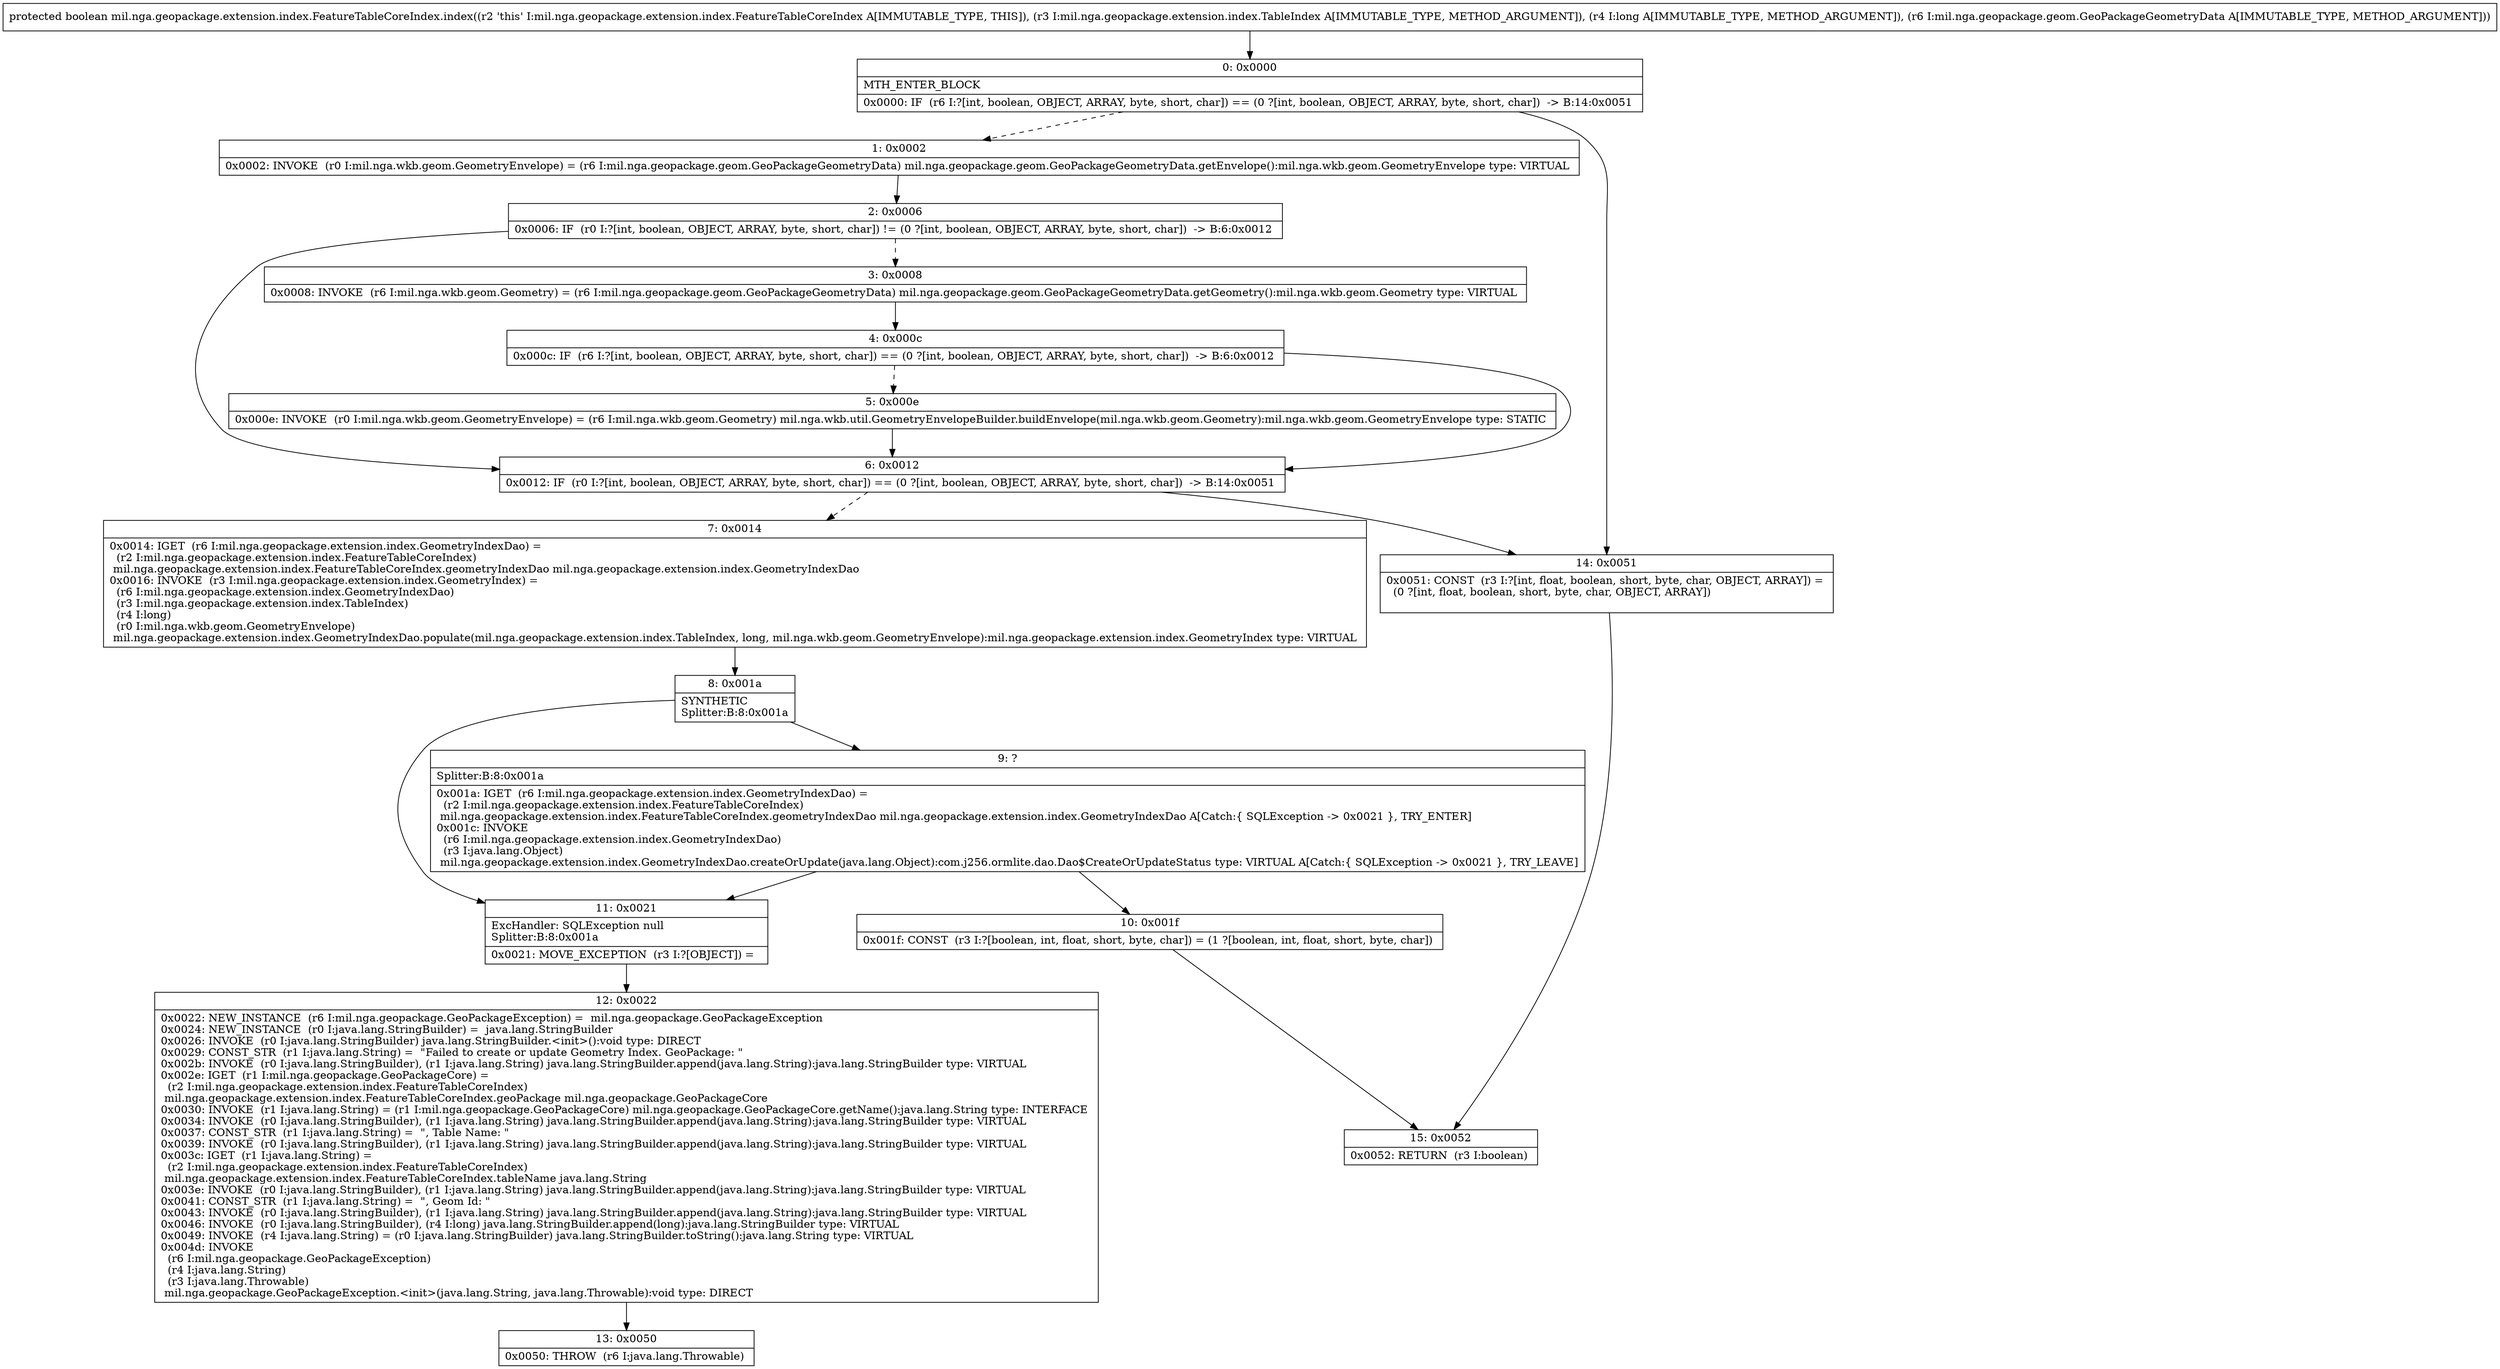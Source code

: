 digraph "CFG formil.nga.geopackage.extension.index.FeatureTableCoreIndex.index(Lmil\/nga\/geopackage\/extension\/index\/TableIndex;JLmil\/nga\/geopackage\/geom\/GeoPackageGeometryData;)Z" {
Node_0 [shape=record,label="{0\:\ 0x0000|MTH_ENTER_BLOCK\l|0x0000: IF  (r6 I:?[int, boolean, OBJECT, ARRAY, byte, short, char]) == (0 ?[int, boolean, OBJECT, ARRAY, byte, short, char])  \-\> B:14:0x0051 \l}"];
Node_1 [shape=record,label="{1\:\ 0x0002|0x0002: INVOKE  (r0 I:mil.nga.wkb.geom.GeometryEnvelope) = (r6 I:mil.nga.geopackage.geom.GeoPackageGeometryData) mil.nga.geopackage.geom.GeoPackageGeometryData.getEnvelope():mil.nga.wkb.geom.GeometryEnvelope type: VIRTUAL \l}"];
Node_2 [shape=record,label="{2\:\ 0x0006|0x0006: IF  (r0 I:?[int, boolean, OBJECT, ARRAY, byte, short, char]) != (0 ?[int, boolean, OBJECT, ARRAY, byte, short, char])  \-\> B:6:0x0012 \l}"];
Node_3 [shape=record,label="{3\:\ 0x0008|0x0008: INVOKE  (r6 I:mil.nga.wkb.geom.Geometry) = (r6 I:mil.nga.geopackage.geom.GeoPackageGeometryData) mil.nga.geopackage.geom.GeoPackageGeometryData.getGeometry():mil.nga.wkb.geom.Geometry type: VIRTUAL \l}"];
Node_4 [shape=record,label="{4\:\ 0x000c|0x000c: IF  (r6 I:?[int, boolean, OBJECT, ARRAY, byte, short, char]) == (0 ?[int, boolean, OBJECT, ARRAY, byte, short, char])  \-\> B:6:0x0012 \l}"];
Node_5 [shape=record,label="{5\:\ 0x000e|0x000e: INVOKE  (r0 I:mil.nga.wkb.geom.GeometryEnvelope) = (r6 I:mil.nga.wkb.geom.Geometry) mil.nga.wkb.util.GeometryEnvelopeBuilder.buildEnvelope(mil.nga.wkb.geom.Geometry):mil.nga.wkb.geom.GeometryEnvelope type: STATIC \l}"];
Node_6 [shape=record,label="{6\:\ 0x0012|0x0012: IF  (r0 I:?[int, boolean, OBJECT, ARRAY, byte, short, char]) == (0 ?[int, boolean, OBJECT, ARRAY, byte, short, char])  \-\> B:14:0x0051 \l}"];
Node_7 [shape=record,label="{7\:\ 0x0014|0x0014: IGET  (r6 I:mil.nga.geopackage.extension.index.GeometryIndexDao) = \l  (r2 I:mil.nga.geopackage.extension.index.FeatureTableCoreIndex)\l mil.nga.geopackage.extension.index.FeatureTableCoreIndex.geometryIndexDao mil.nga.geopackage.extension.index.GeometryIndexDao \l0x0016: INVOKE  (r3 I:mil.nga.geopackage.extension.index.GeometryIndex) = \l  (r6 I:mil.nga.geopackage.extension.index.GeometryIndexDao)\l  (r3 I:mil.nga.geopackage.extension.index.TableIndex)\l  (r4 I:long)\l  (r0 I:mil.nga.wkb.geom.GeometryEnvelope)\l mil.nga.geopackage.extension.index.GeometryIndexDao.populate(mil.nga.geopackage.extension.index.TableIndex, long, mil.nga.wkb.geom.GeometryEnvelope):mil.nga.geopackage.extension.index.GeometryIndex type: VIRTUAL \l}"];
Node_8 [shape=record,label="{8\:\ 0x001a|SYNTHETIC\lSplitter:B:8:0x001a\l}"];
Node_9 [shape=record,label="{9\:\ ?|Splitter:B:8:0x001a\l|0x001a: IGET  (r6 I:mil.nga.geopackage.extension.index.GeometryIndexDao) = \l  (r2 I:mil.nga.geopackage.extension.index.FeatureTableCoreIndex)\l mil.nga.geopackage.extension.index.FeatureTableCoreIndex.geometryIndexDao mil.nga.geopackage.extension.index.GeometryIndexDao A[Catch:\{ SQLException \-\> 0x0021 \}, TRY_ENTER]\l0x001c: INVOKE  \l  (r6 I:mil.nga.geopackage.extension.index.GeometryIndexDao)\l  (r3 I:java.lang.Object)\l mil.nga.geopackage.extension.index.GeometryIndexDao.createOrUpdate(java.lang.Object):com.j256.ormlite.dao.Dao$CreateOrUpdateStatus type: VIRTUAL A[Catch:\{ SQLException \-\> 0x0021 \}, TRY_LEAVE]\l}"];
Node_10 [shape=record,label="{10\:\ 0x001f|0x001f: CONST  (r3 I:?[boolean, int, float, short, byte, char]) = (1 ?[boolean, int, float, short, byte, char]) \l}"];
Node_11 [shape=record,label="{11\:\ 0x0021|ExcHandler: SQLException null\lSplitter:B:8:0x001a\l|0x0021: MOVE_EXCEPTION  (r3 I:?[OBJECT]) =  \l}"];
Node_12 [shape=record,label="{12\:\ 0x0022|0x0022: NEW_INSTANCE  (r6 I:mil.nga.geopackage.GeoPackageException) =  mil.nga.geopackage.GeoPackageException \l0x0024: NEW_INSTANCE  (r0 I:java.lang.StringBuilder) =  java.lang.StringBuilder \l0x0026: INVOKE  (r0 I:java.lang.StringBuilder) java.lang.StringBuilder.\<init\>():void type: DIRECT \l0x0029: CONST_STR  (r1 I:java.lang.String) =  \"Failed to create or update Geometry Index. GeoPackage: \" \l0x002b: INVOKE  (r0 I:java.lang.StringBuilder), (r1 I:java.lang.String) java.lang.StringBuilder.append(java.lang.String):java.lang.StringBuilder type: VIRTUAL \l0x002e: IGET  (r1 I:mil.nga.geopackage.GeoPackageCore) = \l  (r2 I:mil.nga.geopackage.extension.index.FeatureTableCoreIndex)\l mil.nga.geopackage.extension.index.FeatureTableCoreIndex.geoPackage mil.nga.geopackage.GeoPackageCore \l0x0030: INVOKE  (r1 I:java.lang.String) = (r1 I:mil.nga.geopackage.GeoPackageCore) mil.nga.geopackage.GeoPackageCore.getName():java.lang.String type: INTERFACE \l0x0034: INVOKE  (r0 I:java.lang.StringBuilder), (r1 I:java.lang.String) java.lang.StringBuilder.append(java.lang.String):java.lang.StringBuilder type: VIRTUAL \l0x0037: CONST_STR  (r1 I:java.lang.String) =  \", Table Name: \" \l0x0039: INVOKE  (r0 I:java.lang.StringBuilder), (r1 I:java.lang.String) java.lang.StringBuilder.append(java.lang.String):java.lang.StringBuilder type: VIRTUAL \l0x003c: IGET  (r1 I:java.lang.String) = \l  (r2 I:mil.nga.geopackage.extension.index.FeatureTableCoreIndex)\l mil.nga.geopackage.extension.index.FeatureTableCoreIndex.tableName java.lang.String \l0x003e: INVOKE  (r0 I:java.lang.StringBuilder), (r1 I:java.lang.String) java.lang.StringBuilder.append(java.lang.String):java.lang.StringBuilder type: VIRTUAL \l0x0041: CONST_STR  (r1 I:java.lang.String) =  \", Geom Id: \" \l0x0043: INVOKE  (r0 I:java.lang.StringBuilder), (r1 I:java.lang.String) java.lang.StringBuilder.append(java.lang.String):java.lang.StringBuilder type: VIRTUAL \l0x0046: INVOKE  (r0 I:java.lang.StringBuilder), (r4 I:long) java.lang.StringBuilder.append(long):java.lang.StringBuilder type: VIRTUAL \l0x0049: INVOKE  (r4 I:java.lang.String) = (r0 I:java.lang.StringBuilder) java.lang.StringBuilder.toString():java.lang.String type: VIRTUAL \l0x004d: INVOKE  \l  (r6 I:mil.nga.geopackage.GeoPackageException)\l  (r4 I:java.lang.String)\l  (r3 I:java.lang.Throwable)\l mil.nga.geopackage.GeoPackageException.\<init\>(java.lang.String, java.lang.Throwable):void type: DIRECT \l}"];
Node_13 [shape=record,label="{13\:\ 0x0050|0x0050: THROW  (r6 I:java.lang.Throwable) \l}"];
Node_14 [shape=record,label="{14\:\ 0x0051|0x0051: CONST  (r3 I:?[int, float, boolean, short, byte, char, OBJECT, ARRAY]) = \l  (0 ?[int, float, boolean, short, byte, char, OBJECT, ARRAY])\l \l}"];
Node_15 [shape=record,label="{15\:\ 0x0052|0x0052: RETURN  (r3 I:boolean) \l}"];
MethodNode[shape=record,label="{protected boolean mil.nga.geopackage.extension.index.FeatureTableCoreIndex.index((r2 'this' I:mil.nga.geopackage.extension.index.FeatureTableCoreIndex A[IMMUTABLE_TYPE, THIS]), (r3 I:mil.nga.geopackage.extension.index.TableIndex A[IMMUTABLE_TYPE, METHOD_ARGUMENT]), (r4 I:long A[IMMUTABLE_TYPE, METHOD_ARGUMENT]), (r6 I:mil.nga.geopackage.geom.GeoPackageGeometryData A[IMMUTABLE_TYPE, METHOD_ARGUMENT])) }"];
MethodNode -> Node_0;
Node_0 -> Node_1[style=dashed];
Node_0 -> Node_14;
Node_1 -> Node_2;
Node_2 -> Node_3[style=dashed];
Node_2 -> Node_6;
Node_3 -> Node_4;
Node_4 -> Node_5[style=dashed];
Node_4 -> Node_6;
Node_5 -> Node_6;
Node_6 -> Node_7[style=dashed];
Node_6 -> Node_14;
Node_7 -> Node_8;
Node_8 -> Node_9;
Node_8 -> Node_11;
Node_9 -> Node_10;
Node_9 -> Node_11;
Node_10 -> Node_15;
Node_11 -> Node_12;
Node_12 -> Node_13;
Node_14 -> Node_15;
}

